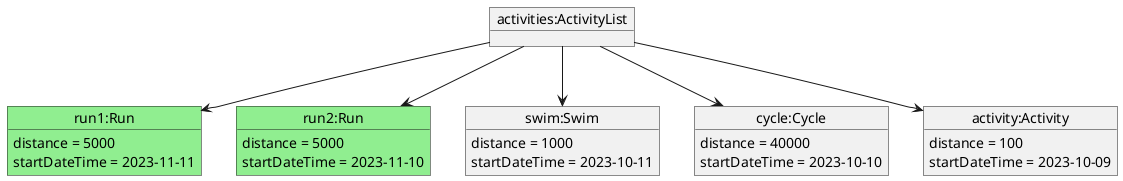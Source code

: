 @startuml

object "activities:ActivityList" as activities {
}

object "run1:Run" as run1 #lightgreen {
    distance = 5000
    startDateTime = 2023-11-11
}

object "run2:Run" as run2 #lightgreen {
    distance = 5000
    startDateTime = 2023-11-10
}

object "swim:Swim" as swim {
    distance = 1000
    startDateTime = 2023-10-11
}

object "cycle:Cycle" as cycle {
    distance = 40000
    startDateTime = 2023-10-10
}

object "activity:Activity" as activity {
    distance = 100
    startDateTime = 2023-10-09
}

activities --> run1
activities --> run2
activities --> swim
activities --> cycle
activities --> activity

@enduml